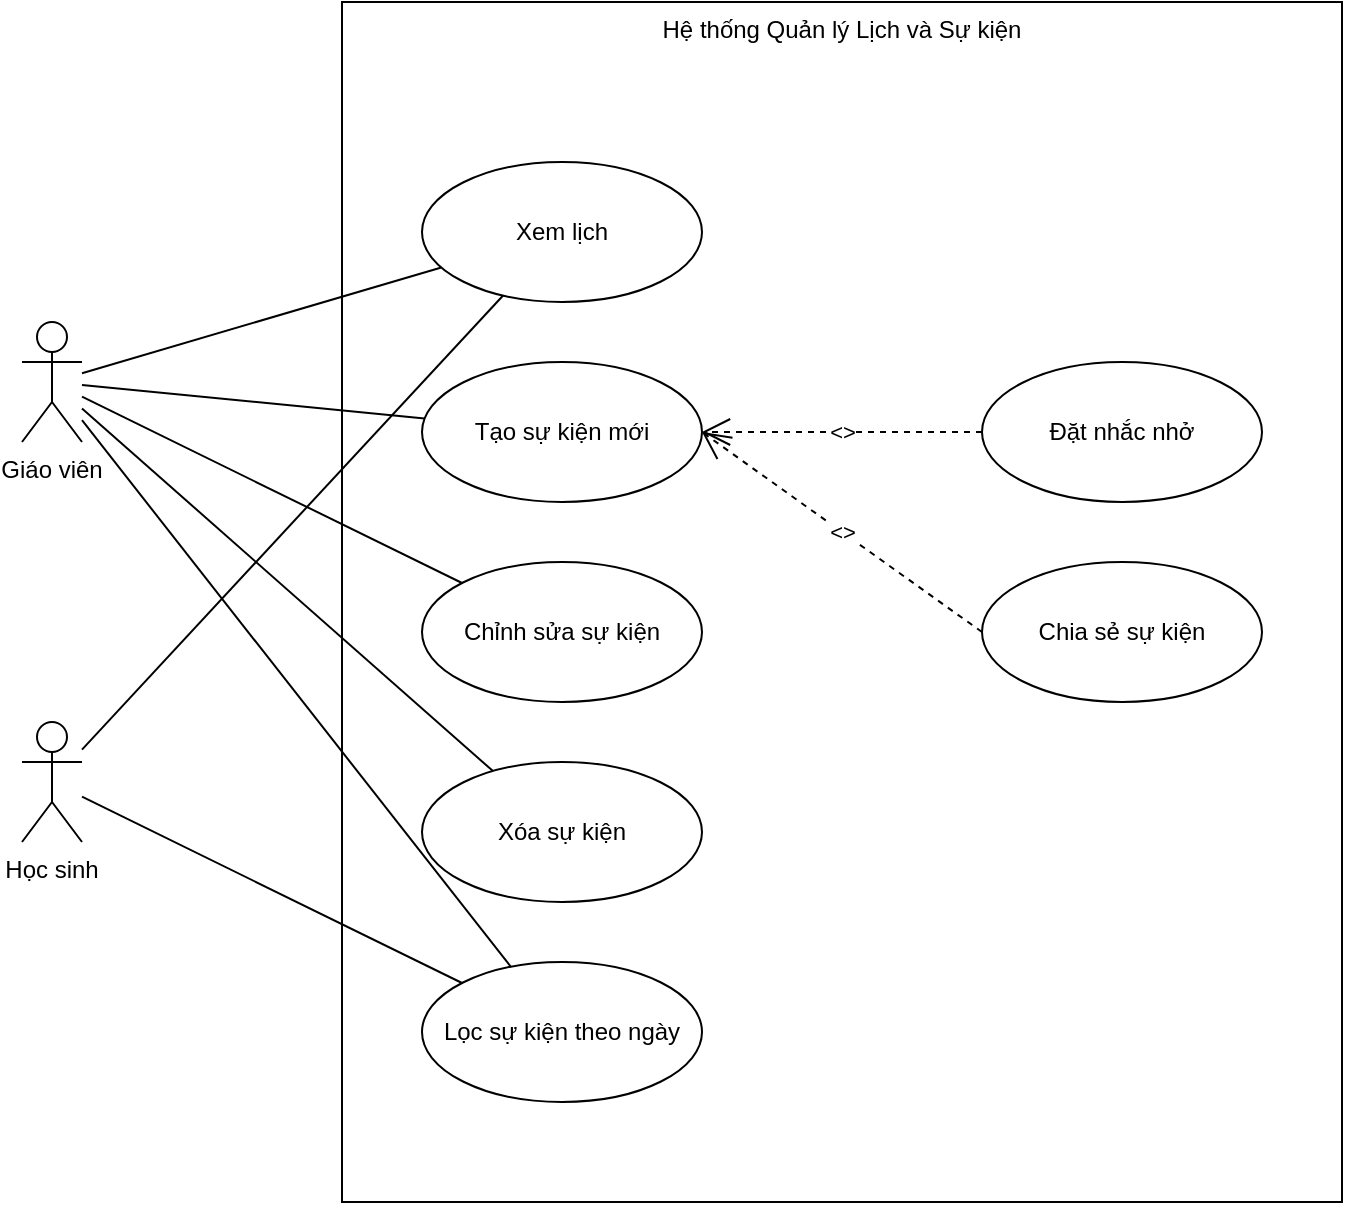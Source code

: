 <mxfile version="22.1.21">
  <diagram id="calendar-usecase" name="Calendar Use Case Diagram">
    <mxGraphModel dx="1200" dy="800" grid="1" gridSize="10" guides="1" tooltips="1" connect="1" arrows="1" fold="1" page="1" pageScale="1" pageWidth="850" pageHeight="1100">
      <root>
        <mxCell id="0"/>
        <mxCell id="1" parent="0"/>
        
        <!-- System boundary -->
        <mxCell id="system" value="Hệ thống Quản lý Lịch và Sự kiện" style="shape=rectangle;whiteSpace=wrap;html=1;align=center;verticalAlign=top;" vertex="1" parent="1">
          <mxGeometry x="280" y="40" width="500" height="600" as="geometry"/>
        </mxCell>
        
        <!-- Actors -->
        <mxCell id="teacher" value="Giáo viên" style="shape=umlActor;verticalLabelPosition=bottom;verticalAlign=top;" vertex="1" parent="1">
          <mxGeometry x="120" y="200" width="30" height="60" as="geometry"/>
        </mxCell>

        <mxCell id="student" value="Học sinh" style="shape=umlActor;verticalLabelPosition=bottom;verticalAlign=top;" vertex="1" parent="1">
          <mxGeometry x="120" y="400" width="30" height="60" as="geometry"/>
        </mxCell>

        <!-- Use Cases -->
        <mxCell id="uc1" value="Xem lịch" style="ellipse;whiteSpace=wrap;html=1;" vertex="1" parent="1">
          <mxGeometry x="320" y="120" width="140" height="70" as="geometry"/>
        </mxCell>

        <mxCell id="uc2" value="Tạo sự kiện mới" style="ellipse;whiteSpace=wrap;html=1;" vertex="1" parent="1">
          <mxGeometry x="320" y="220" width="140" height="70" as="geometry"/>
        </mxCell>

        <mxCell id="uc3" value="Chỉnh sửa sự kiện" style="ellipse;whiteSpace=wrap;html=1;" vertex="1" parent="1">
          <mxGeometry x="320" y="320" width="140" height="70" as="geometry"/>
        </mxCell>

        <mxCell id="uc4" value="Xóa sự kiện" style="ellipse;whiteSpace=wrap;html=1;" vertex="1" parent="1">
          <mxGeometry x="320" y="420" width="140" height="70" as="geometry"/>
        </mxCell>

        <mxCell id="uc5" value="Lọc sự kiện theo ngày" style="ellipse;whiteSpace=wrap;html=1;" vertex="1" parent="1">
          <mxGeometry x="320" y="520" width="140" height="70" as="geometry"/>
        </mxCell>

        <!-- Extended Use Cases -->
        <mxCell id="uc6" value="Đặt nhắc nhở" style="ellipse;whiteSpace=wrap;html=1;" vertex="1" parent="1">
          <mxGeometry x="600" y="220" width="140" height="70" as="geometry"/>
        </mxCell>

        <mxCell id="uc7" value="Chia sẻ sự kiện" style="ellipse;whiteSpace=wrap;html=1;" vertex="1" parent="1">
          <mxGeometry x="600" y="320" width="140" height="70" as="geometry"/>
        </mxCell>

        <!-- Extend Relationships -->
        <mxCell id="ext1" value="&lt;&lt;extend&gt;&gt;" style="endArrow=open;endSize=12;dashed=1;html=1;exitX=0;exitY=0.5;exitDx=0;exitDy=0;entryX=1;entryY=0.5;entryDx=0;entryDy=0;" edge="1" parent="1" source="uc6" target="uc2">
          <mxGeometry width="160" relative="1" as="geometry"/>
        </mxCell>

        <mxCell id="ext2" value="&lt;&lt;extend&gt;&gt;" style="endArrow=open;endSize=12;dashed=1;html=1;exitX=0;exitY=0.5;exitDx=0;exitDy=0;entryX=1;entryY=0.5;entryDx=0;entryDy=0;" edge="1" parent="1" source="uc7" target="uc2">
          <mxGeometry width="160" relative="1" as="geometry"/>
        </mxCell>

        <!-- Teacher Relationships -->
        <mxCell id="rel1" value="" style="endArrow=none;html=1;" edge="1" parent="1" source="teacher" target="uc1">
          <mxGeometry relative="1" as="geometry"/>
        </mxCell>

        <mxCell id="rel2" value="" style="endArrow=none;html=1;" edge="1" parent="1" source="teacher" target="uc2">
          <mxGeometry relative="1" as="geometry"/>
        </mxCell>

        <mxCell id="rel3" value="" style="endArrow=none;html=1;" edge="1" parent="1" source="teacher" target="uc3">
          <mxGeometry relative="1" as="geometry"/>
        </mxCell>

        <mxCell id="rel4" value="" style="endArrow=none;html=1;" edge="1" parent="1" source="teacher" target="uc4">
          <mxGeometry relative="1" as="geometry"/>
        </mxCell>

        <mxCell id="rel5" value="" style="endArrow=none;html=1;" edge="1" parent="1" source="teacher" target="uc5">
          <mxGeometry relative="1" as="geometry"/>
        </mxCell>

        <!-- Student Relationships -->
        <mxCell id="rel6" value="" style="endArrow=none;html=1;" edge="1" parent="1" source="student" target="uc1">
          <mxGeometry relative="1" as="geometry"/>
        </mxCell>

        <mxCell id="rel7" value="" style="endArrow=none;html=1;" edge="1" parent="1" source="student" target="uc5">
          <mxGeometry relative="1" as="geometry"/>
        </mxCell>

      </root>
    </mxGraphModel>
  </diagram>
</mxfile>